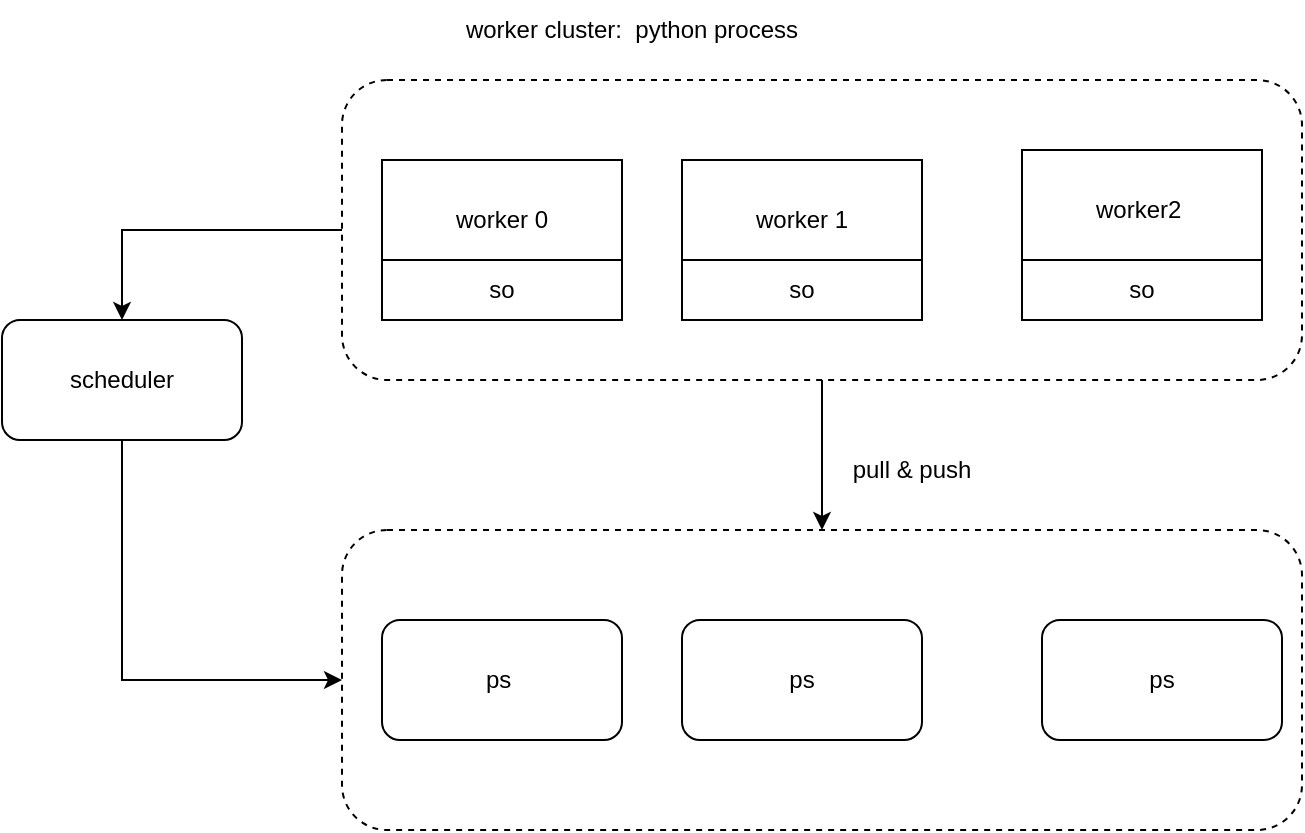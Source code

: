 <mxfile version="24.2.3" type="github">
  <diagram name="第 1 页" id="hALWSxLhFQGmDRPfx3A2">
    <mxGraphModel dx="1434" dy="796" grid="1" gridSize="10" guides="1" tooltips="1" connect="1" arrows="1" fold="1" page="1" pageScale="1" pageWidth="827" pageHeight="1169" math="0" shadow="0">
      <root>
        <mxCell id="0" />
        <mxCell id="1" parent="0" />
        <mxCell id="s0J43u3Xm2b0OafchJGt-16" value="" style="rounded=1;whiteSpace=wrap;html=1;dashed=1;" vertex="1" parent="1">
          <mxGeometry x="220" y="515" width="480" height="150" as="geometry" />
        </mxCell>
        <mxCell id="s0J43u3Xm2b0OafchJGt-14" style="edgeStyle=orthogonalEdgeStyle;rounded=0;orthogonalLoop=1;jettySize=auto;html=1;exitX=0;exitY=0.5;exitDx=0;exitDy=0;entryX=0.5;entryY=0;entryDx=0;entryDy=0;" edge="1" parent="1" source="s0J43u3Xm2b0OafchJGt-9" target="s0J43u3Xm2b0OafchJGt-5">
          <mxGeometry relative="1" as="geometry" />
        </mxCell>
        <mxCell id="s0J43u3Xm2b0OafchJGt-17" value="" style="edgeStyle=orthogonalEdgeStyle;rounded=0;orthogonalLoop=1;jettySize=auto;html=1;" edge="1" parent="1" source="s0J43u3Xm2b0OafchJGt-9" target="s0J43u3Xm2b0OafchJGt-16">
          <mxGeometry relative="1" as="geometry" />
        </mxCell>
        <mxCell id="s0J43u3Xm2b0OafchJGt-9" value="" style="rounded=1;whiteSpace=wrap;html=1;dashed=1;" vertex="1" parent="1">
          <mxGeometry x="220" y="290" width="480" height="150" as="geometry" />
        </mxCell>
        <mxCell id="s0J43u3Xm2b0OafchJGt-1" value="worker 1" style="rounded=0;whiteSpace=wrap;html=1;" vertex="1" parent="1">
          <mxGeometry x="390" y="330" width="120" height="60" as="geometry" />
        </mxCell>
        <mxCell id="s0J43u3Xm2b0OafchJGt-2" value="worker2&amp;nbsp;" style="rounded=0;whiteSpace=wrap;html=1;" vertex="1" parent="1">
          <mxGeometry x="560" y="325" width="120" height="60" as="geometry" />
        </mxCell>
        <mxCell id="s0J43u3Xm2b0OafchJGt-3" value="worker 0" style="rounded=0;whiteSpace=wrap;html=1;" vertex="1" parent="1">
          <mxGeometry x="240" y="330" width="120" height="60" as="geometry" />
        </mxCell>
        <mxCell id="s0J43u3Xm2b0OafchJGt-18" style="edgeStyle=orthogonalEdgeStyle;rounded=0;orthogonalLoop=1;jettySize=auto;html=1;exitX=0.5;exitY=1;exitDx=0;exitDy=0;entryX=0;entryY=0.5;entryDx=0;entryDy=0;" edge="1" parent="1" source="s0J43u3Xm2b0OafchJGt-5" target="s0J43u3Xm2b0OafchJGt-16">
          <mxGeometry relative="1" as="geometry" />
        </mxCell>
        <mxCell id="s0J43u3Xm2b0OafchJGt-5" value="scheduler" style="rounded=1;whiteSpace=wrap;html=1;" vertex="1" parent="1">
          <mxGeometry x="50" y="410" width="120" height="60" as="geometry" />
        </mxCell>
        <mxCell id="s0J43u3Xm2b0OafchJGt-6" value="ps&amp;nbsp;" style="rounded=1;whiteSpace=wrap;html=1;" vertex="1" parent="1">
          <mxGeometry x="240" y="560" width="120" height="60" as="geometry" />
        </mxCell>
        <mxCell id="s0J43u3Xm2b0OafchJGt-7" value="ps" style="rounded=1;whiteSpace=wrap;html=1;" vertex="1" parent="1">
          <mxGeometry x="390" y="560" width="120" height="60" as="geometry" />
        </mxCell>
        <mxCell id="s0J43u3Xm2b0OafchJGt-8" value="ps" style="rounded=1;whiteSpace=wrap;html=1;" vertex="1" parent="1">
          <mxGeometry x="570" y="560" width="120" height="60" as="geometry" />
        </mxCell>
        <mxCell id="s0J43u3Xm2b0OafchJGt-10" value="so" style="rounded=0;whiteSpace=wrap;html=1;" vertex="1" parent="1">
          <mxGeometry x="240" y="380" width="120" height="30" as="geometry" />
        </mxCell>
        <mxCell id="s0J43u3Xm2b0OafchJGt-11" value="so" style="rounded=0;whiteSpace=wrap;html=1;" vertex="1" parent="1">
          <mxGeometry x="390" y="380" width="120" height="30" as="geometry" />
        </mxCell>
        <mxCell id="s0J43u3Xm2b0OafchJGt-12" value="so" style="rounded=0;whiteSpace=wrap;html=1;" vertex="1" parent="1">
          <mxGeometry x="560" y="380" width="120" height="30" as="geometry" />
        </mxCell>
        <mxCell id="s0J43u3Xm2b0OafchJGt-15" value="worker cluster:&amp;nbsp; python process" style="text;html=1;align=center;verticalAlign=middle;whiteSpace=wrap;rounded=0;" vertex="1" parent="1">
          <mxGeometry x="270" y="250" width="190" height="30" as="geometry" />
        </mxCell>
        <mxCell id="s0J43u3Xm2b0OafchJGt-19" value="pull &amp;amp; push" style="text;html=1;align=center;verticalAlign=middle;whiteSpace=wrap;rounded=0;" vertex="1" parent="1">
          <mxGeometry x="460" y="470" width="90" height="30" as="geometry" />
        </mxCell>
      </root>
    </mxGraphModel>
  </diagram>
</mxfile>
